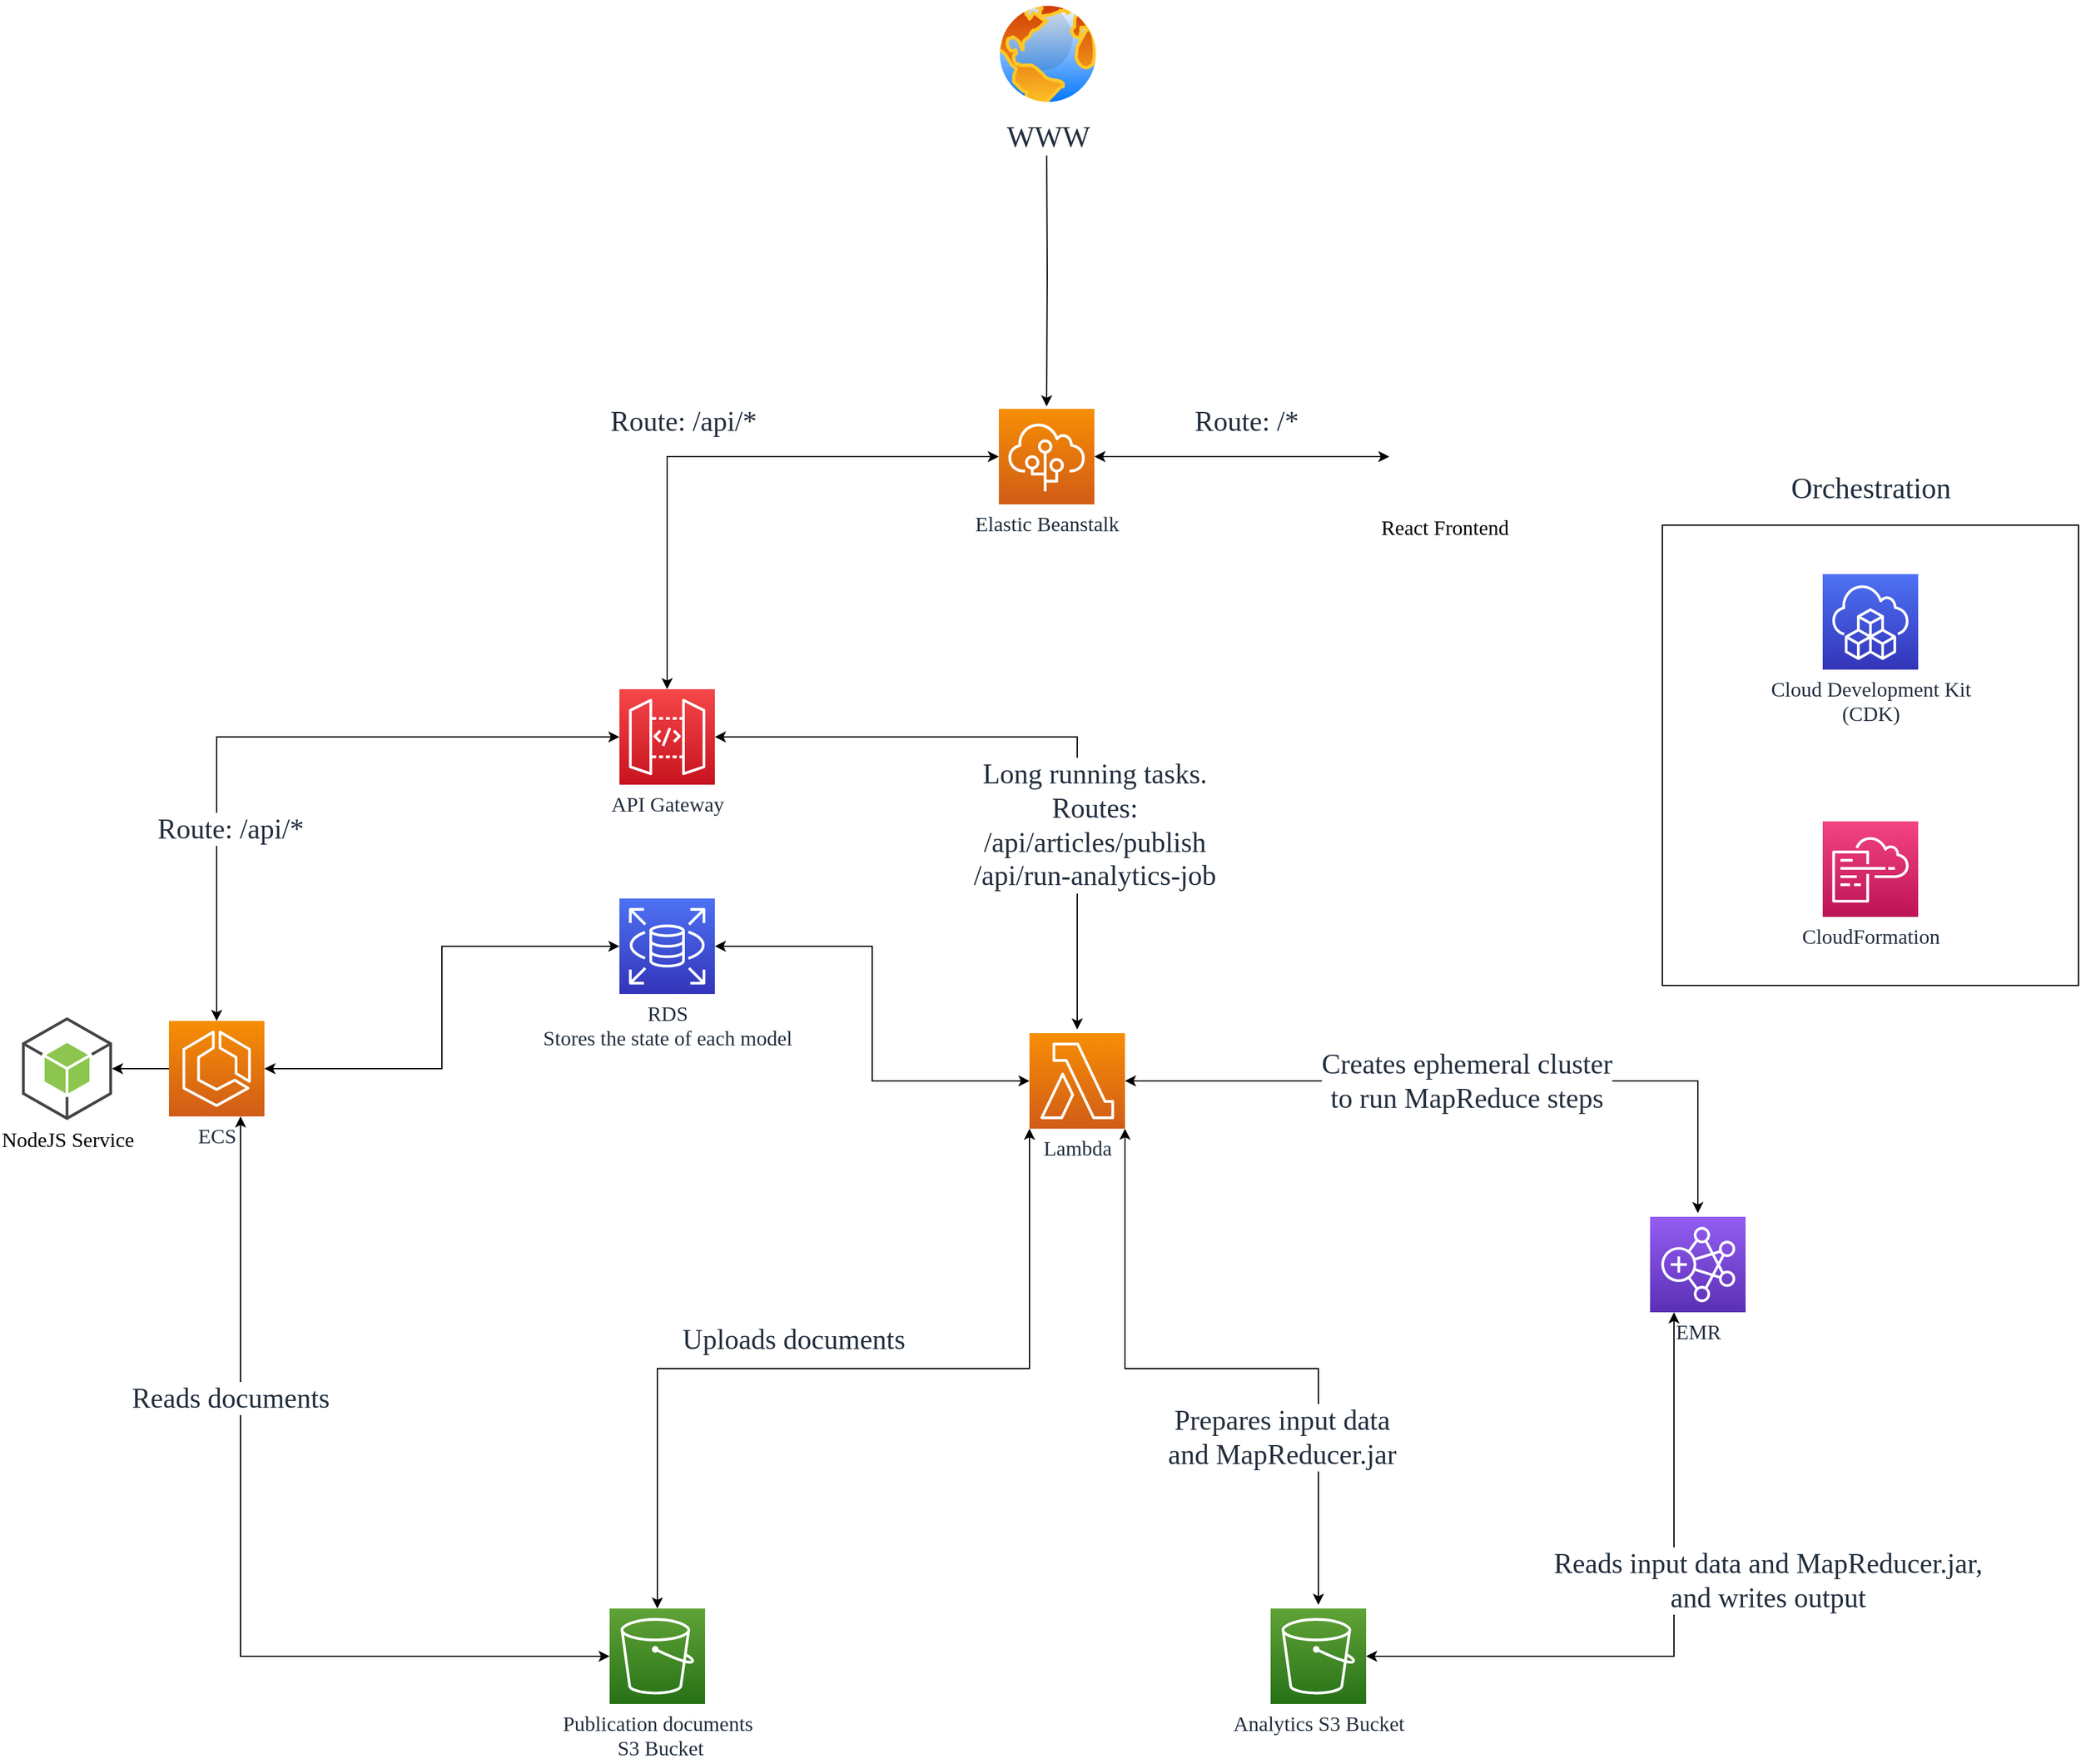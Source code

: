 <mxfile version="14.4.8" type="github">
  <diagram id="6AhbfbZRLbzXQU_2mes7" name="Page-1">
    <mxGraphModel dx="3351" dy="2713" grid="1" gridSize="10" guides="1" tooltips="1" connect="1" arrows="1" fold="1" page="0" pageScale="1" pageWidth="850" pageHeight="1100" math="0" shadow="0">
      <root>
        <mxCell id="0" />
        <mxCell id="1" parent="0" />
        <mxCell id="X5J0RskGUfn2iMmxmOIG-72" value="" style="whiteSpace=wrap;html=1;dashed=0;labelBackgroundColor=#ffffff;fillColor=none;gradientColor=#4D72F3;fontFamily=PT Mono;fontSource=https%3A%2F%2Ffonts.googleapis.com%2Fcss%3Ffamily%3DPT%2BMono;fontSize=17;fontColor=#232F3E;" parent="1" vertex="1">
          <mxGeometry x="1360" y="-385" width="340" height="376" as="geometry" />
        </mxCell>
        <mxCell id="X5J0RskGUfn2iMmxmOIG-57" style="edgeStyle=orthogonalEdgeStyle;rounded=0;orthogonalLoop=1;jettySize=auto;html=1;entryX=0;entryY=0.5;entryDx=0;entryDy=0;entryPerimeter=0;endFill=1;targetPerimeterSpacing=3;fontSize=23;fontColor=#232F3E;exitX=0.75;exitY=1;exitDx=0;exitDy=0;exitPerimeter=0;startArrow=classic;startFill=1;endArrow=classic;fontFamily=PT Mono;fontSource=https%3A%2F%2Ffonts.googleapis.com%2Fcss%3Ffamily%3DPT%2BMono;" parent="1" source="X5J0RskGUfn2iMmxmOIG-5" target="X5J0RskGUfn2iMmxmOIG-41" edge="1">
          <mxGeometry relative="1" as="geometry" />
        </mxCell>
        <mxCell id="X5J0RskGUfn2iMmxmOIG-61" value="Reads documents" style="edgeLabel;html=1;align=center;verticalAlign=middle;resizable=0;points=[];fontSize=23;fontColor=#232F3E;fontFamily=PT Mono;fontSource=https%3A%2F%2Ffonts.googleapis.com%2Fcss%3Ffamily%3DPT%2BMono;" parent="X5J0RskGUfn2iMmxmOIG-57" vertex="1" connectable="0">
          <mxGeometry x="-0.318" y="1" relative="1" as="geometry">
            <mxPoint x="-10" y="-23.71" as="offset" />
          </mxGeometry>
        </mxCell>
        <mxCell id="X5J0RskGUfn2iMmxmOIG-51" style="edgeStyle=orthogonalEdgeStyle;rounded=0;orthogonalLoop=1;jettySize=auto;html=1;entryX=1;entryY=0.5;entryDx=0;entryDy=0;entryPerimeter=0;endFill=1;targetPerimeterSpacing=3;fontSize=23;fontColor=#232F3E;startArrow=classic;startFill=1;endArrow=classic;fontFamily=PT Mono;fontSource=https%3A%2F%2Ffonts.googleapis.com%2Fcss%3Ffamily%3DPT%2BMono;" parent="1" source="X5J0RskGUfn2iMmxmOIG-2" target="X5J0RskGUfn2iMmxmOIG-5" edge="1">
          <mxGeometry relative="1" as="geometry" />
        </mxCell>
        <mxCell id="X5J0RskGUfn2iMmxmOIG-52" style="edgeStyle=orthogonalEdgeStyle;rounded=0;orthogonalLoop=1;jettySize=auto;html=1;entryX=0;entryY=0.5;entryDx=0;entryDy=0;entryPerimeter=0;endFill=1;targetPerimeterSpacing=3;fontSize=23;fontColor=#232F3E;startArrow=classic;startFill=1;endArrow=classic;fontFamily=PT Mono;fontSource=https%3A%2F%2Ffonts.googleapis.com%2Fcss%3Ffamily%3DPT%2BMono;" parent="1" source="X5J0RskGUfn2iMmxmOIG-2" target="X5J0RskGUfn2iMmxmOIG-8" edge="1">
          <mxGeometry relative="1" as="geometry" />
        </mxCell>
        <mxCell id="X5J0RskGUfn2iMmxmOIG-2" value="&lt;font style=&quot;font-size: 17px&quot;&gt;RDS&lt;br&gt;Stores the state of each model&lt;br style=&quot;font-size: 17px&quot;&gt;&lt;/font&gt;" style="points=[[0,0,0],[0.25,0,0],[0.5,0,0],[0.75,0,0],[1,0,0],[0,1,0],[0.25,1,0],[0.5,1,0],[0.75,1,0],[1,1,0],[0,0.25,0],[0,0.5,0],[0,0.75,0],[1,0.25,0],[1,0.5,0],[1,0.75,0]];outlineConnect=0;fontColor=#232F3E;gradientColor=#4D72F3;gradientDirection=north;fillColor=#3334B9;strokeColor=#ffffff;dashed=0;verticalLabelPosition=bottom;verticalAlign=top;align=center;html=1;fontSize=17;fontStyle=0;aspect=fixed;shape=mxgraph.aws4.resourceIcon;resIcon=mxgraph.aws4.rds;fontFamily=PT Mono;fontSource=https%3A%2F%2Ffonts.googleapis.com%2Fcss%3Ffamily%3DPT%2BMono;" parent="1" vertex="1">
          <mxGeometry x="508" y="-80" width="78" height="78" as="geometry" />
        </mxCell>
        <mxCell id="X5J0RskGUfn2iMmxmOIG-24" style="edgeStyle=orthogonalEdgeStyle;rounded=0;orthogonalLoop=1;jettySize=auto;html=1;endFill=1;targetPerimeterSpacing=3;fontSize=23;fontColor=#232F3E;jumpStyle=none;startArrow=classic;startFill=1;endArrow=classic;fontFamily=PT Mono;fontSource=https%3A%2F%2Ffonts.googleapis.com%2Fcss%3Ffamily%3DPT%2BMono;" parent="1" source="X5J0RskGUfn2iMmxmOIG-3" target="X5J0RskGUfn2iMmxmOIG-18" edge="1">
          <mxGeometry relative="1" as="geometry" />
        </mxCell>
        <mxCell id="X5J0RskGUfn2iMmxmOIG-30" value="Route: /*" style="edgeLabel;html=1;align=center;verticalAlign=middle;resizable=0;points=[];fontSize=23;fontColor=#232F3E;fontFamily=PT Mono;fontSource=https%3A%2F%2Ffonts.googleapis.com%2Fcss%3Ffamily%3DPT%2BMono;" parent="X5J0RskGUfn2iMmxmOIG-24" vertex="1" connectable="0">
          <mxGeometry x="0.339" y="-37" relative="1" as="geometry">
            <mxPoint x="-37.43" y="-66" as="offset" />
          </mxGeometry>
        </mxCell>
        <mxCell id="X5J0RskGUfn2iMmxmOIG-25" style="edgeStyle=orthogonalEdgeStyle;rounded=0;orthogonalLoop=1;jettySize=auto;html=1;entryX=0.5;entryY=0;entryDx=0;entryDy=0;entryPerimeter=0;endFill=1;targetPerimeterSpacing=3;fontSize=23;fontColor=#232F3E;startArrow=classic;startFill=1;endArrow=classic;fontFamily=PT Mono;fontSource=https%3A%2F%2Ffonts.googleapis.com%2Fcss%3Ffamily%3DPT%2BMono;" parent="1" source="X5J0RskGUfn2iMmxmOIG-3" target="X5J0RskGUfn2iMmxmOIG-7" edge="1">
          <mxGeometry relative="1" as="geometry" />
        </mxCell>
        <mxCell id="X5J0RskGUfn2iMmxmOIG-28" value="&lt;span style=&quot;color: rgba(0, 0, 0, 0); font-size: 0px;&quot;&gt;%3CmxGraphModel%3E%3Croot%3E%3CmxCell%20id%3D%220%22%2F%3E%3CmxCell%20id%3D%221%22%20parent%3D%220%22%2F%3E%3CmxCell%20id%3D%222%22%20value%3D%22%26lt%3Bfont%20face%3D%26quot%3BPermanent%20Marker%26quot%3B%26gt%3B%2Fapi%2F*%26lt%3B%2Ffont%26gt%3B%22%20style%3D%22text%3Bhtml%3D1%3Balign%3Dcenter%3BverticalAlign%3Dmiddle%3Bresizable%3D0%3Bpoints%3D%5B%5D%3Bautosize%3D1%3BfontSize%3D23%3BfontColor%3D%23232F3E%3B%22%20vertex%3D%221%22%20parent%3D%221%22%3E%3CmxGeometry%20x%3D%22530%22%20y%3D%22-420%22%20width%3D%2280%22%20height%3D%2230%22%20as%3D%22geometry%22%2F%3E%3C%2FmxCell%3E%3C%2Froot%3E%3C%2FmxGraphModel%3E&lt;/span&gt;" style="edgeLabel;html=1;align=center;verticalAlign=middle;resizable=0;points=[];fontSize=23;fontColor=#232F3E;fontFamily=PT Mono;fontSource=https%3A%2F%2Ffonts.googleapis.com%2Fcss%3Ffamily%3DPT%2BMono;" parent="X5J0RskGUfn2iMmxmOIG-25" vertex="1" connectable="0">
          <mxGeometry x="-0.155" y="38" relative="1" as="geometry">
            <mxPoint as="offset" />
          </mxGeometry>
        </mxCell>
        <mxCell id="X5J0RskGUfn2iMmxmOIG-29" value="Route: /api/*" style="edgeLabel;html=1;align=center;verticalAlign=middle;resizable=0;points=[];fontSize=23;fontColor=#232F3E;fontFamily=PT Mono;fontSource=https%3A%2F%2Ffonts.googleapis.com%2Fcss%3Ffamily%3DPT%2BMono;" parent="X5J0RskGUfn2iMmxmOIG-25" vertex="1" connectable="0">
          <mxGeometry x="-0.149" y="35" relative="1" as="geometry">
            <mxPoint x="-62.29" y="-64" as="offset" />
          </mxGeometry>
        </mxCell>
        <mxCell id="X5J0RskGUfn2iMmxmOIG-3" value="&lt;font data-font-src=&quot;https://fonts.googleapis.com/css?family=Permanent+Marker&quot; style=&quot;font-size: 17px;&quot;&gt;Elastic Beanstalk&lt;/font&gt;" style="points=[[0,0,0],[0.25,0,0],[0.5,0,0],[0.75,0,0],[1,0,0],[0,1,0],[0.25,1,0],[0.5,1,0],[0.75,1,0],[1,1,0],[0,0.25,0],[0,0.5,0],[0,0.75,0],[1,0.25,0],[1,0.5,0],[1,0.75,0]];outlineConnect=0;fontColor=#232F3E;gradientColor=#F78E04;gradientDirection=north;fillColor=#D05C17;strokeColor=#ffffff;dashed=0;verticalLabelPosition=bottom;verticalAlign=top;align=center;html=1;fontSize=17;fontStyle=0;aspect=fixed;shape=mxgraph.aws4.resourceIcon;resIcon=mxgraph.aws4.elastic_beanstalk;fontFamily=PT Mono;fontSource=https%3A%2F%2Ffonts.googleapis.com%2Fcss%3Ffamily%3DPT%2BMono;" parent="1" vertex="1">
          <mxGeometry x="818" y="-480" width="78" height="78" as="geometry" />
        </mxCell>
        <mxCell id="X5J0RskGUfn2iMmxmOIG-50" style="edgeStyle=orthogonalEdgeStyle;rounded=0;orthogonalLoop=1;jettySize=auto;html=1;entryX=1;entryY=0.5;entryDx=0;entryDy=0;entryPerimeter=0;endFill=1;targetPerimeterSpacing=3;fontSize=23;fontColor=#232F3E;fontFamily=PT Mono;fontSource=https%3A%2F%2Ffonts.googleapis.com%2Fcss%3Ffamily%3DPT%2BMono;" parent="1" source="X5J0RskGUfn2iMmxmOIG-5" target="X5J0RskGUfn2iMmxmOIG-9" edge="1">
          <mxGeometry relative="1" as="geometry" />
        </mxCell>
        <mxCell id="X5J0RskGUfn2iMmxmOIG-33" style="edgeStyle=orthogonalEdgeStyle;rounded=0;orthogonalLoop=1;jettySize=auto;html=1;entryX=0.5;entryY=0;entryDx=0;entryDy=0;entryPerimeter=0;endFill=1;targetPerimeterSpacing=3;fontSize=23;fontColor=#232F3E;startArrow=classic;startFill=1;endArrow=classic;fontFamily=PT Mono;fontSource=https%3A%2F%2Ffonts.googleapis.com%2Fcss%3Ffamily%3DPT%2BMono;" parent="1" source="X5J0RskGUfn2iMmxmOIG-7" target="X5J0RskGUfn2iMmxmOIG-5" edge="1">
          <mxGeometry relative="1" as="geometry" />
        </mxCell>
        <mxCell id="X5J0RskGUfn2iMmxmOIG-49" value="Route: /api/*" style="edgeLabel;html=1;align=center;verticalAlign=middle;resizable=0;points=[];fontSize=23;fontColor=#232F3E;fontFamily=PT Mono;fontSource=https%3A%2F%2Ffonts.googleapis.com%2Fcss%3Ffamily%3DPT%2BMono;" parent="X5J0RskGUfn2iMmxmOIG-33" vertex="1" connectable="0">
          <mxGeometry x="0.438" y="26" relative="1" as="geometry">
            <mxPoint x="-15" as="offset" />
          </mxGeometry>
        </mxCell>
        <mxCell id="X5J0RskGUfn2iMmxmOIG-34" style="edgeStyle=orthogonalEdgeStyle;rounded=0;orthogonalLoop=1;jettySize=auto;html=1;endFill=1;targetPerimeterSpacing=3;fontSize=23;fontColor=#232F3E;startArrow=classic;startFill=1;endArrow=classic;fontFamily=PT Mono;fontSource=https%3A%2F%2Ffonts.googleapis.com%2Fcss%3Ffamily%3DPT%2BMono;" parent="1" source="X5J0RskGUfn2iMmxmOIG-7" target="X5J0RskGUfn2iMmxmOIG-8" edge="1">
          <mxGeometry relative="1" as="geometry" />
        </mxCell>
        <mxCell id="X5J0RskGUfn2iMmxmOIG-48" value="Long running tasks.&lt;br&gt;Routes:&lt;br&gt;/api/articles/publish&lt;br&gt;/api/run-analytics-job" style="edgeLabel;html=1;align=center;verticalAlign=middle;resizable=0;points=[];fontSize=23;fontColor=#232F3E;fontFamily=PT Mono;fontSource=https%3A%2F%2Ffonts.googleapis.com%2Fcss%3Ffamily%3DPT%2BMono;" parent="X5J0RskGUfn2iMmxmOIG-34" vertex="1" connectable="0">
          <mxGeometry x="-0.145" y="-59" relative="1" as="geometry">
            <mxPoint x="81.43" y="13" as="offset" />
          </mxGeometry>
        </mxCell>
        <mxCell id="X5J0RskGUfn2iMmxmOIG-7" value="&lt;font style=&quot;font-size: 17px;&quot;&gt;API Gateway&lt;br style=&quot;font-size: 17px;&quot;&gt;&lt;/font&gt;" style="points=[[0,0,0],[0.25,0,0],[0.5,0,0],[0.75,0,0],[1,0,0],[0,1,0],[0.25,1,0],[0.5,1,0],[0.75,1,0],[1,1,0],[0,0.25,0],[0,0.5,0],[0,0.75,0],[1,0.25,0],[1,0.5,0],[1,0.75,0]];outlineConnect=0;fontColor=#232F3E;gradientColor=#F54749;gradientDirection=north;fillColor=#C7131F;strokeColor=#ffffff;dashed=0;verticalLabelPosition=bottom;verticalAlign=top;align=center;html=1;fontSize=17;fontStyle=0;aspect=fixed;shape=mxgraph.aws4.resourceIcon;resIcon=mxgraph.aws4.api_gateway;fontFamily=PT Mono;fontSource=https%3A%2F%2Ffonts.googleapis.com%2Fcss%3Ffamily%3DPT%2BMono;" parent="1" vertex="1">
          <mxGeometry x="508" y="-251" width="78" height="78" as="geometry" />
        </mxCell>
        <mxCell id="X5J0RskGUfn2iMmxmOIG-35" style="edgeStyle=orthogonalEdgeStyle;rounded=0;orthogonalLoop=1;jettySize=auto;html=1;endFill=1;targetPerimeterSpacing=3;fontSize=23;fontColor=#232F3E;startArrow=classic;startFill=1;endArrow=classic;fontFamily=PT Mono;fontSource=https%3A%2F%2Ffonts.googleapis.com%2Fcss%3Ffamily%3DPT%2BMono;" parent="1" source="X5J0RskGUfn2iMmxmOIG-8" target="X5J0RskGUfn2iMmxmOIG-11" edge="1">
          <mxGeometry relative="1" as="geometry" />
        </mxCell>
        <mxCell id="X5J0RskGUfn2iMmxmOIG-63" value="Creates ephemeral cluster&lt;br&gt;to run MapReduce steps" style="edgeLabel;html=1;align=center;verticalAlign=middle;resizable=0;points=[];fontSize=23;fontColor=#232F3E;fontFamily=PT Mono;fontSource=https%3A%2F%2Ffonts.googleapis.com%2Fcss%3Ffamily%3DPT%2BMono;" parent="X5J0RskGUfn2iMmxmOIG-35" vertex="1" connectable="0">
          <mxGeometry x="-0.094" y="-2" relative="1" as="geometry">
            <mxPoint x="17.57" y="-2" as="offset" />
          </mxGeometry>
        </mxCell>
        <mxCell id="X5J0RskGUfn2iMmxmOIG-58" style="edgeStyle=orthogonalEdgeStyle;rounded=0;orthogonalLoop=1;jettySize=auto;html=1;exitX=0;exitY=1;exitDx=0;exitDy=0;exitPerimeter=0;entryX=0.5;entryY=0;entryDx=0;entryDy=0;entryPerimeter=0;endFill=1;targetPerimeterSpacing=3;fontSize=23;fontColor=#232F3E;startArrow=classic;startFill=1;endArrow=classic;fontFamily=PT Mono;fontSource=https%3A%2F%2Ffonts.googleapis.com%2Fcss%3Ffamily%3DPT%2BMono;" parent="1" source="X5J0RskGUfn2iMmxmOIG-8" target="X5J0RskGUfn2iMmxmOIG-41" edge="1">
          <mxGeometry relative="1" as="geometry" />
        </mxCell>
        <mxCell id="X5J0RskGUfn2iMmxmOIG-60" value="Uploads documents" style="edgeLabel;html=1;align=center;verticalAlign=middle;resizable=0;points=[];fontSize=23;fontColor=#232F3E;fontFamily=PT Mono;fontSource=https%3A%2F%2Ffonts.googleapis.com%2Fcss%3Ffamily%3DPT%2BMono;" parent="X5J0RskGUfn2iMmxmOIG-58" vertex="1" connectable="0">
          <mxGeometry x="0.23" y="-1" relative="1" as="geometry">
            <mxPoint x="39.14" y="-23" as="offset" />
          </mxGeometry>
        </mxCell>
        <mxCell id="X5J0RskGUfn2iMmxmOIG-59" style="edgeStyle=orthogonalEdgeStyle;rounded=0;orthogonalLoop=1;jettySize=auto;html=1;endFill=1;targetPerimeterSpacing=3;fontSize=23;fontColor=#232F3E;exitX=1;exitY=1;exitDx=0;exitDy=0;exitPerimeter=0;startArrow=classic;startFill=1;endArrow=classic;fontFamily=PT Mono;fontSource=https%3A%2F%2Ffonts.googleapis.com%2Fcss%3Ffamily%3DPT%2BMono;" parent="1" source="X5J0RskGUfn2iMmxmOIG-8" target="X5J0RskGUfn2iMmxmOIG-12" edge="1">
          <mxGeometry relative="1" as="geometry" />
        </mxCell>
        <mxCell id="X5J0RskGUfn2iMmxmOIG-62" value="Prepares input data&lt;br&gt;and MapReducer.jar" style="edgeLabel;html=1;align=center;verticalAlign=middle;resizable=0;points=[];fontSize=23;fontColor=#232F3E;fontFamily=PT Mono;fontSource=https%3A%2F%2Ffonts.googleapis.com%2Fcss%3Ffamily%3DPT%2BMono;" parent="X5J0RskGUfn2iMmxmOIG-59" vertex="1" connectable="0">
          <mxGeometry x="-0.101" y="1" relative="1" as="geometry">
            <mxPoint x="77.29" y="57" as="offset" />
          </mxGeometry>
        </mxCell>
        <mxCell id="X5J0RskGUfn2iMmxmOIG-8" value="&lt;font style=&quot;font-size: 17px&quot;&gt;Lambda&lt;br style=&quot;font-size: 17px&quot;&gt;&lt;/font&gt;" style="points=[[0,0,0],[0.25,0,0],[0.5,0,0],[0.75,0,0],[1,0,0],[0,1,0],[0.25,1,0],[0.5,1,0],[0.75,1,0],[1,1,0],[0,0.25,0],[0,0.5,0],[0,0.75,0],[1,0.25,0],[1,0.5,0],[1,0.75,0]];outlineConnect=0;fontColor=#232F3E;gradientColor=#F78E04;gradientDirection=north;fillColor=#D05C17;strokeColor=#ffffff;dashed=0;verticalLabelPosition=bottom;verticalAlign=top;align=center;html=1;fontSize=17;fontStyle=0;aspect=fixed;shape=mxgraph.aws4.resourceIcon;resIcon=mxgraph.aws4.lambda;fontFamily=PT Mono;fontSource=https%3A%2F%2Ffonts.googleapis.com%2Fcss%3Ffamily%3DPT%2BMono;" parent="1" vertex="1">
          <mxGeometry x="843" y="30" width="78" height="78" as="geometry" />
        </mxCell>
        <mxCell id="X5J0RskGUfn2iMmxmOIG-9" value="&lt;font style=&quot;font-size: 17px;&quot;&gt;NodeJS Service&lt;/font&gt;" style="outlineConnect=0;dashed=0;verticalLabelPosition=bottom;verticalAlign=top;align=center;html=1;shape=mxgraph.aws3.android;fillColor=#8CC64F;gradientColor=none;fontSize=17;fontFamily=PT Mono;fontSource=https%3A%2F%2Ffonts.googleapis.com%2Fcss%3Ffamily%3DPT%2BMono;" parent="1" vertex="1">
          <mxGeometry x="20" y="17" width="73.5" height="84" as="geometry" />
        </mxCell>
        <mxCell id="X5J0RskGUfn2iMmxmOIG-55" style="edgeStyle=orthogonalEdgeStyle;rounded=0;orthogonalLoop=1;jettySize=auto;html=1;entryX=1;entryY=0.5;entryDx=0;entryDy=0;entryPerimeter=0;endFill=1;targetPerimeterSpacing=3;fontSize=23;fontColor=#232F3E;exitX=0.25;exitY=1;exitDx=0;exitDy=0;exitPerimeter=0;startArrow=classic;startFill=1;endArrow=classic;fontFamily=PT Mono;fontSource=https%3A%2F%2Ffonts.googleapis.com%2Fcss%3Ffamily%3DPT%2BMono;" parent="1" source="X5J0RskGUfn2iMmxmOIG-11" target="X5J0RskGUfn2iMmxmOIG-12" edge="1">
          <mxGeometry relative="1" as="geometry" />
        </mxCell>
        <mxCell id="X5J0RskGUfn2iMmxmOIG-56" value="Reads input data and MapReducer.jar,&lt;br&gt;and writes output" style="edgeLabel;html=1;align=center;verticalAlign=middle;resizable=0;points=[];fontSize=23;fontColor=#232F3E;fontFamily=PT Mono;fontSource=https%3A%2F%2Ffonts.googleapis.com%2Fcss%3Ffamily%3DPT%2BMono;" parent="X5J0RskGUfn2iMmxmOIG-55" vertex="1" connectable="0">
          <mxGeometry x="0.015" y="2" relative="1" as="geometry">
            <mxPoint x="74.29" y="-51" as="offset" />
          </mxGeometry>
        </mxCell>
        <mxCell id="X5J0RskGUfn2iMmxmOIG-11" value="&lt;font style=&quot;font-size: 17px;&quot;&gt;EMR&lt;/font&gt;" style="points=[[0,0,0],[0.25,0,0],[0.5,0,0],[0.75,0,0],[1,0,0],[0,1,0],[0.25,1,0],[0.5,1,0],[0.75,1,0],[1,1,0],[0,0.25,0],[0,0.5,0],[0,0.75,0],[1,0.25,0],[1,0.5,0],[1,0.75,0]];outlineConnect=0;fontColor=#232F3E;gradientColor=#945DF2;gradientDirection=north;fillColor=#5A30B5;strokeColor=#ffffff;dashed=0;verticalLabelPosition=bottom;verticalAlign=top;align=center;html=1;fontSize=17;fontStyle=0;aspect=fixed;shape=mxgraph.aws4.resourceIcon;resIcon=mxgraph.aws4.emr;fontFamily=PT Mono;fontSource=https%3A%2F%2Ffonts.googleapis.com%2Fcss%3Ffamily%3DPT%2BMono;" parent="1" vertex="1">
          <mxGeometry x="1350" y="180" width="78" height="78" as="geometry" />
        </mxCell>
        <mxCell id="X5J0RskGUfn2iMmxmOIG-12" value="&lt;font style=&quot;font-size: 17px&quot;&gt;Analytics S3 Bucket&lt;br style=&quot;font-size: 17px&quot;&gt;&lt;/font&gt;" style="points=[[0,0,0],[0.25,0,0],[0.5,0,0],[0.75,0,0],[1,0,0],[0,1,0],[0.25,1,0],[0.5,1,0],[0.75,1,0],[1,1,0],[0,0.25,0],[0,0.5,0],[0,0.75,0],[1,0.25,0],[1,0.5,0],[1,0.75,0]];outlineConnect=0;fontColor=#232F3E;gradientColor=#60A337;gradientDirection=north;fillColor=#277116;strokeColor=#ffffff;dashed=0;verticalLabelPosition=bottom;verticalAlign=top;align=center;html=1;fontSize=17;fontStyle=0;aspect=fixed;shape=mxgraph.aws4.resourceIcon;resIcon=mxgraph.aws4.s3;fontFamily=PT Mono;fontSource=https%3A%2F%2Ffonts.googleapis.com%2Fcss%3Ffamily%3DPT%2BMono;" parent="1" vertex="1">
          <mxGeometry x="1040" y="500" width="78" height="78" as="geometry" />
        </mxCell>
        <mxCell id="X5J0RskGUfn2iMmxmOIG-18" value="&lt;font style=&quot;font-size: 17px;&quot;&gt;React Frontend&lt;br style=&quot;font-size: 17px;&quot;&gt;&lt;/font&gt;" style="shape=image;html=1;verticalAlign=top;verticalLabelPosition=bottom;labelBackgroundColor=#ffffff;imageAspect=0;aspect=fixed;image=https://cdn0.iconfinder.com/data/icons/logos-brands-in-colors/128/react_color-128.png;fontSize=17;fontFamily=PT Mono;fontSource=https%3A%2F%2Ffonts.googleapis.com%2Fcss%3Ffamily%3DPT%2BMono;" parent="1" vertex="1">
          <mxGeometry x="1140" y="-483" width="84" height="84" as="geometry" />
        </mxCell>
        <mxCell id="X5J0RskGUfn2iMmxmOIG-23" style="edgeStyle=orthogonalEdgeStyle;rounded=0;orthogonalLoop=1;jettySize=auto;html=1;endArrow=classic;endFill=1;fontSize=23;fontColor=#232F3E;targetPerimeterSpacing=2;fontFamily=PT Mono;fontSource=https%3A%2F%2Ffonts.googleapis.com%2Fcss%3Ffamily%3DPT%2BMono;" parent="1" target="X5J0RskGUfn2iMmxmOIG-3" edge="1">
          <mxGeometry relative="1" as="geometry">
            <mxPoint x="857" y="-702.0" as="sourcePoint" />
          </mxGeometry>
        </mxCell>
        <mxCell id="X5J0RskGUfn2iMmxmOIG-41" value="&lt;font style=&quot;font-size: 17px&quot;&gt;Publication documents&lt;br&gt;&amp;nbsp;S3 Bucket&lt;br style=&quot;font-size: 17px&quot;&gt;&lt;/font&gt;" style="points=[[0,0,0],[0.25,0,0],[0.5,0,0],[0.75,0,0],[1,0,0],[0,1,0],[0.25,1,0],[0.5,1,0],[0.75,1,0],[1,1,0],[0,0.25,0],[0,0.5,0],[0,0.75,0],[1,0.25,0],[1,0.5,0],[1,0.75,0]];outlineConnect=0;fontColor=#232F3E;gradientColor=#60A337;gradientDirection=north;fillColor=#277116;strokeColor=#ffffff;dashed=0;verticalLabelPosition=bottom;verticalAlign=top;align=center;html=1;fontSize=17;fontStyle=0;aspect=fixed;shape=mxgraph.aws4.resourceIcon;resIcon=mxgraph.aws4.s3;fontFamily=PT Mono;fontSource=https%3A%2F%2Ffonts.googleapis.com%2Fcss%3Ffamily%3DPT%2BMono;" parent="1" vertex="1">
          <mxGeometry x="500" y="500" width="78" height="78" as="geometry" />
        </mxCell>
        <mxCell id="X5J0RskGUfn2iMmxmOIG-5" value="&lt;font data-font-src=&quot;https://fonts.googleapis.com/css?family=Permanent+Marker&quot; style=&quot;font-size: 17px;&quot;&gt;ECS&lt;/font&gt;" style="points=[[0,0,0],[0.25,0,0],[0.5,0,0],[0.75,0,0],[1,0,0],[0,1,0],[0.25,1,0],[0.5,1,0],[0.75,1,0],[1,1,0],[0,0.25,0],[0,0.5,0],[0,0.75,0],[1,0.25,0],[1,0.5,0],[1,0.75,0]];outlineConnect=0;fontColor=#232F3E;gradientColor=#F78E04;gradientDirection=north;fillColor=#D05C17;strokeColor=#ffffff;dashed=0;verticalLabelPosition=bottom;verticalAlign=top;align=center;html=1;fontSize=17;fontStyle=0;aspect=fixed;shape=mxgraph.aws4.resourceIcon;resIcon=mxgraph.aws4.ecs;fontFamily=PT Mono;fontSource=https%3A%2F%2Ffonts.googleapis.com%2Fcss%3Ffamily%3DPT%2BMono;" parent="1" vertex="1">
          <mxGeometry x="140" y="20" width="78" height="78" as="geometry" />
        </mxCell>
        <mxCell id="X5J0RskGUfn2iMmxmOIG-67" value="CloudFormation" style="points=[[0,0,0],[0.25,0,0],[0.5,0,0],[0.75,0,0],[1,0,0],[0,1,0],[0.25,1,0],[0.5,1,0],[0.75,1,0],[1,1,0],[0,0.25,0],[0,0.5,0],[0,0.75,0],[1,0.25,0],[1,0.5,0],[1,0.75,0]];points=[[0,0,0],[0.25,0,0],[0.5,0,0],[0.75,0,0],[1,0,0],[0,1,0],[0.25,1,0],[0.5,1,0],[0.75,1,0],[1,1,0],[0,0.25,0],[0,0.5,0],[0,0.75,0],[1,0.25,0],[1,0.5,0],[1,0.75,0]];outlineConnect=0;fontColor=#232F3E;gradientColor=#F34482;gradientDirection=north;fillColor=#BC1356;strokeColor=#ffffff;dashed=0;verticalLabelPosition=bottom;verticalAlign=top;align=center;html=1;fontSize=17;fontStyle=0;aspect=fixed;shape=mxgraph.aws4.resourceIcon;resIcon=mxgraph.aws4.cloudformation;labelBackgroundColor=#ffffff;fontFamily=PT Mono;fontSource=https%3A%2F%2Ffonts.googleapis.com%2Fcss%3Ffamily%3DPT%2BMono;" parent="1" vertex="1">
          <mxGeometry x="1491" y="-143" width="78" height="78" as="geometry" />
        </mxCell>
        <mxCell id="X5J0RskGUfn2iMmxmOIG-68" value="&lt;font style=&quot;font-size: 17px&quot;&gt;Cloud Development Kit&lt;br&gt;(CDK)&lt;/font&gt;" style="points=[[0,0,0],[0.25,0,0],[0.5,0,0],[0.75,0,0],[1,0,0],[0,1,0],[0.25,1,0],[0.5,1,0],[0.75,1,0],[1,1,0],[0,0.25,0],[0,0.5,0],[0,0.75,0],[1,0.25,0],[1,0.5,0],[1,0.75,0]];outlineConnect=0;fontColor=#232F3E;gradientColor=#4D72F3;gradientDirection=north;fillColor=#3334B9;strokeColor=#ffffff;dashed=0;verticalLabelPosition=bottom;verticalAlign=top;align=center;html=1;fontSize=17;fontStyle=0;aspect=fixed;shape=mxgraph.aws4.resourceIcon;resIcon=mxgraph.aws4.cloud_development_kit;labelBackgroundColor=#ffffff;fontFamily=PT Mono;fontSource=https%3A%2F%2Ffonts.googleapis.com%2Fcss%3Ffamily%3DPT%2BMono;" parent="1" vertex="1">
          <mxGeometry x="1491" y="-345" width="78" height="78" as="geometry" />
        </mxCell>
        <mxCell id="X5J0RskGUfn2iMmxmOIG-74" value="Orchestration" style="text;html=1;align=center;verticalAlign=middle;resizable=0;points=[];autosize=1;fontSize=24;fontFamily=PT Mono;fontColor=#232F3E;" parent="1" vertex="1">
          <mxGeometry x="1430" y="-430" width="200" height="30" as="geometry" />
        </mxCell>
        <mxCell id="wa0tHppYLoDH_IEBGXLA-1" value="WWW" style="aspect=fixed;perimeter=ellipsePerimeter;html=1;align=center;shadow=0;dashed=0;spacingTop=3;image;image=img/lib/active_directory/internet_globe.svg;labelBackgroundColor=#ffffff;strokeColor=#000000;fillColor=none;gradientColor=#4D72F3;fontFamily=PT Mono;fontSource=https%3A%2F%2Ffonts.googleapis.com%2Fcss%3Ffamily%3DPT%2BMono;fontSize=24;fontColor=#232F3E;" vertex="1" parent="1">
          <mxGeometry x="814" y="-814" width="88" height="88" as="geometry" />
        </mxCell>
      </root>
    </mxGraphModel>
  </diagram>
</mxfile>
